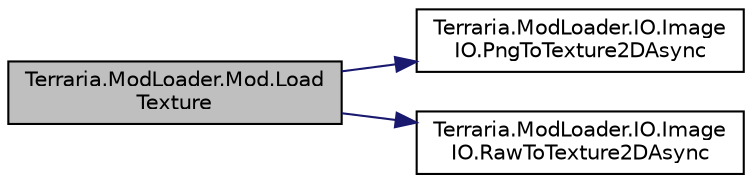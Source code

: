 digraph "Terraria.ModLoader.Mod.LoadTexture"
{
  edge [fontname="Helvetica",fontsize="10",labelfontname="Helvetica",labelfontsize="10"];
  node [fontname="Helvetica",fontsize="10",shape=record];
  rankdir="LR";
  Node413 [label="Terraria.ModLoader.Mod.Load\lTexture",height=0.2,width=0.4,color="black", fillcolor="grey75", style="filled", fontcolor="black"];
  Node413 -> Node414 [color="midnightblue",fontsize="10",style="solid",fontname="Helvetica"];
  Node414 [label="Terraria.ModLoader.IO.Image\lIO.PngToTexture2DAsync",height=0.2,width=0.4,color="black", fillcolor="white", style="filled",URL="$class_terraria_1_1_mod_loader_1_1_i_o_1_1_image_i_o.html#a478d23984f4495a4f01c96177f129c05"];
  Node413 -> Node415 [color="midnightblue",fontsize="10",style="solid",fontname="Helvetica"];
  Node415 [label="Terraria.ModLoader.IO.Image\lIO.RawToTexture2DAsync",height=0.2,width=0.4,color="black", fillcolor="white", style="filled",URL="$class_terraria_1_1_mod_loader_1_1_i_o_1_1_image_i_o.html#ae8697e6299da726bc81891da83695898"];
}

